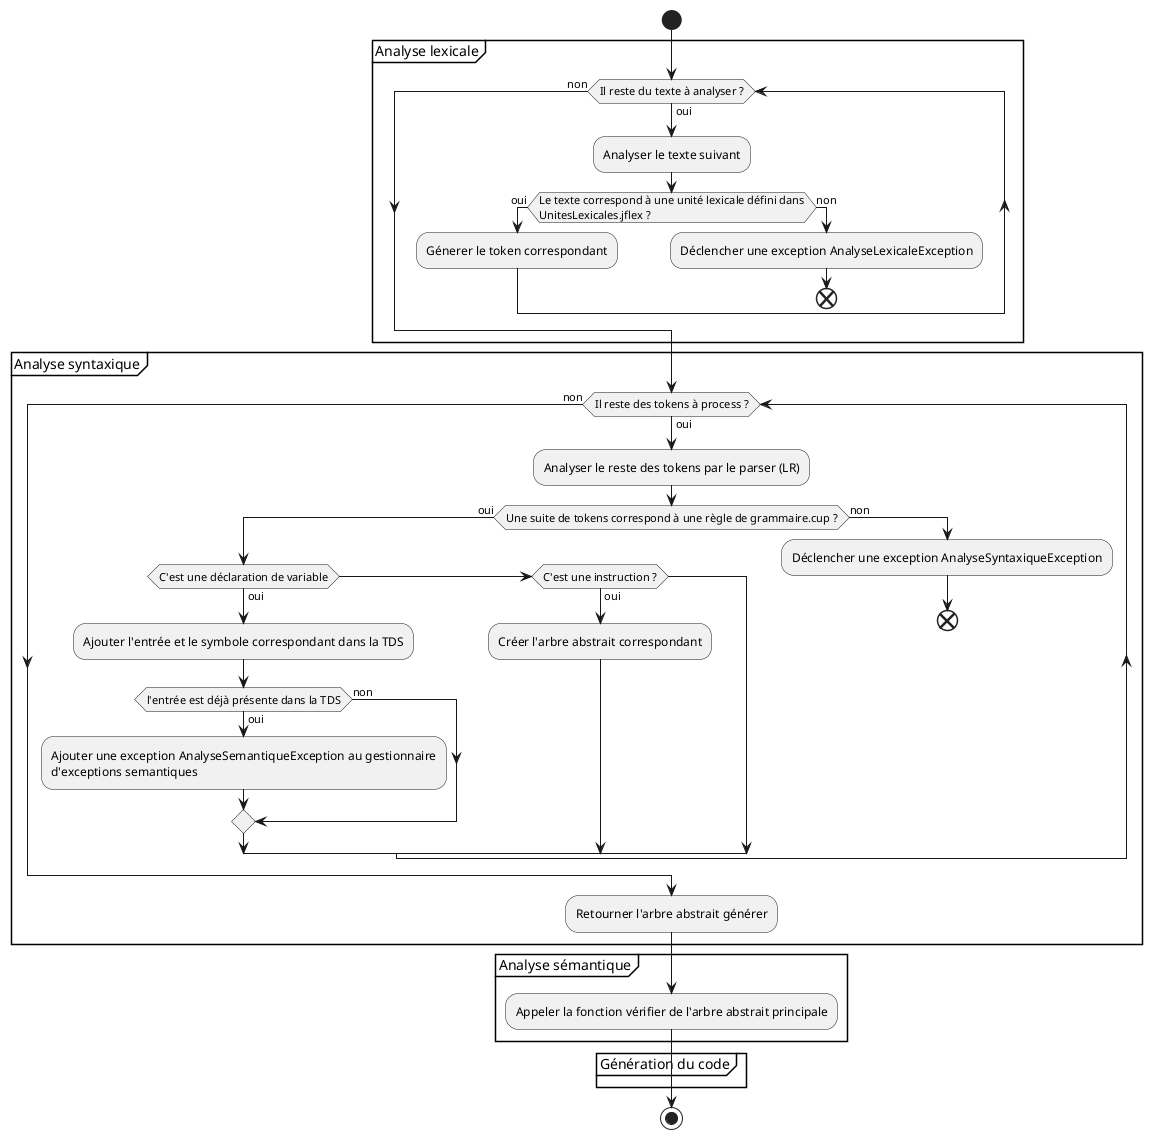 @startuml

start
partition "Analyse lexicale" {
    while (Il reste du texte à analyser ?) is (oui)
        :Analyser le texte suivant; 
        if (Le texte correspond à une unité lexicale défini dans\nUnitesLexicales.jflex ?) then (oui)
            :Génerer le token correspondant;
        else (non)
            :Déclencher une exception AnalyseLexicaleException;
            end
        endif
    endwhile (non)
}

partition "Analyse syntaxique" {
    while (Il reste des tokens à process ?) is (oui)
        :Analyser le reste des tokens par le parser (LR);
        if (Une suite de tokens correspond à une règle de grammaire.cup ?) then (oui)
            if(C'est une déclaration de variable) then(oui)
                :Ajouter l'entrée et le symbole correspondant dans la TDS;
                if(l'entrée est déjà présente dans la TDS) then(oui)
                    :Ajouter une exception AnalyseSemantiqueException au gestionnaire\nd'exceptions semantiques;
                else(non)
                endif
            elseif(C'est une instruction ?) then (oui)
                :Créer l'arbre abstrait correspondant;
            endif
        else (non)
            :Déclencher une exception AnalyseSyntaxiqueException;
            end;
        endif
    endwhile (non)
    :Retourner l'arbre abstrait générer;
}

partition "Analyse sémantique" {
    :Appeler la fonction vérifier de l'arbre abstrait principale;
    ' TODO
}

partition "Génération du code" {
    
}

stop

@enduml